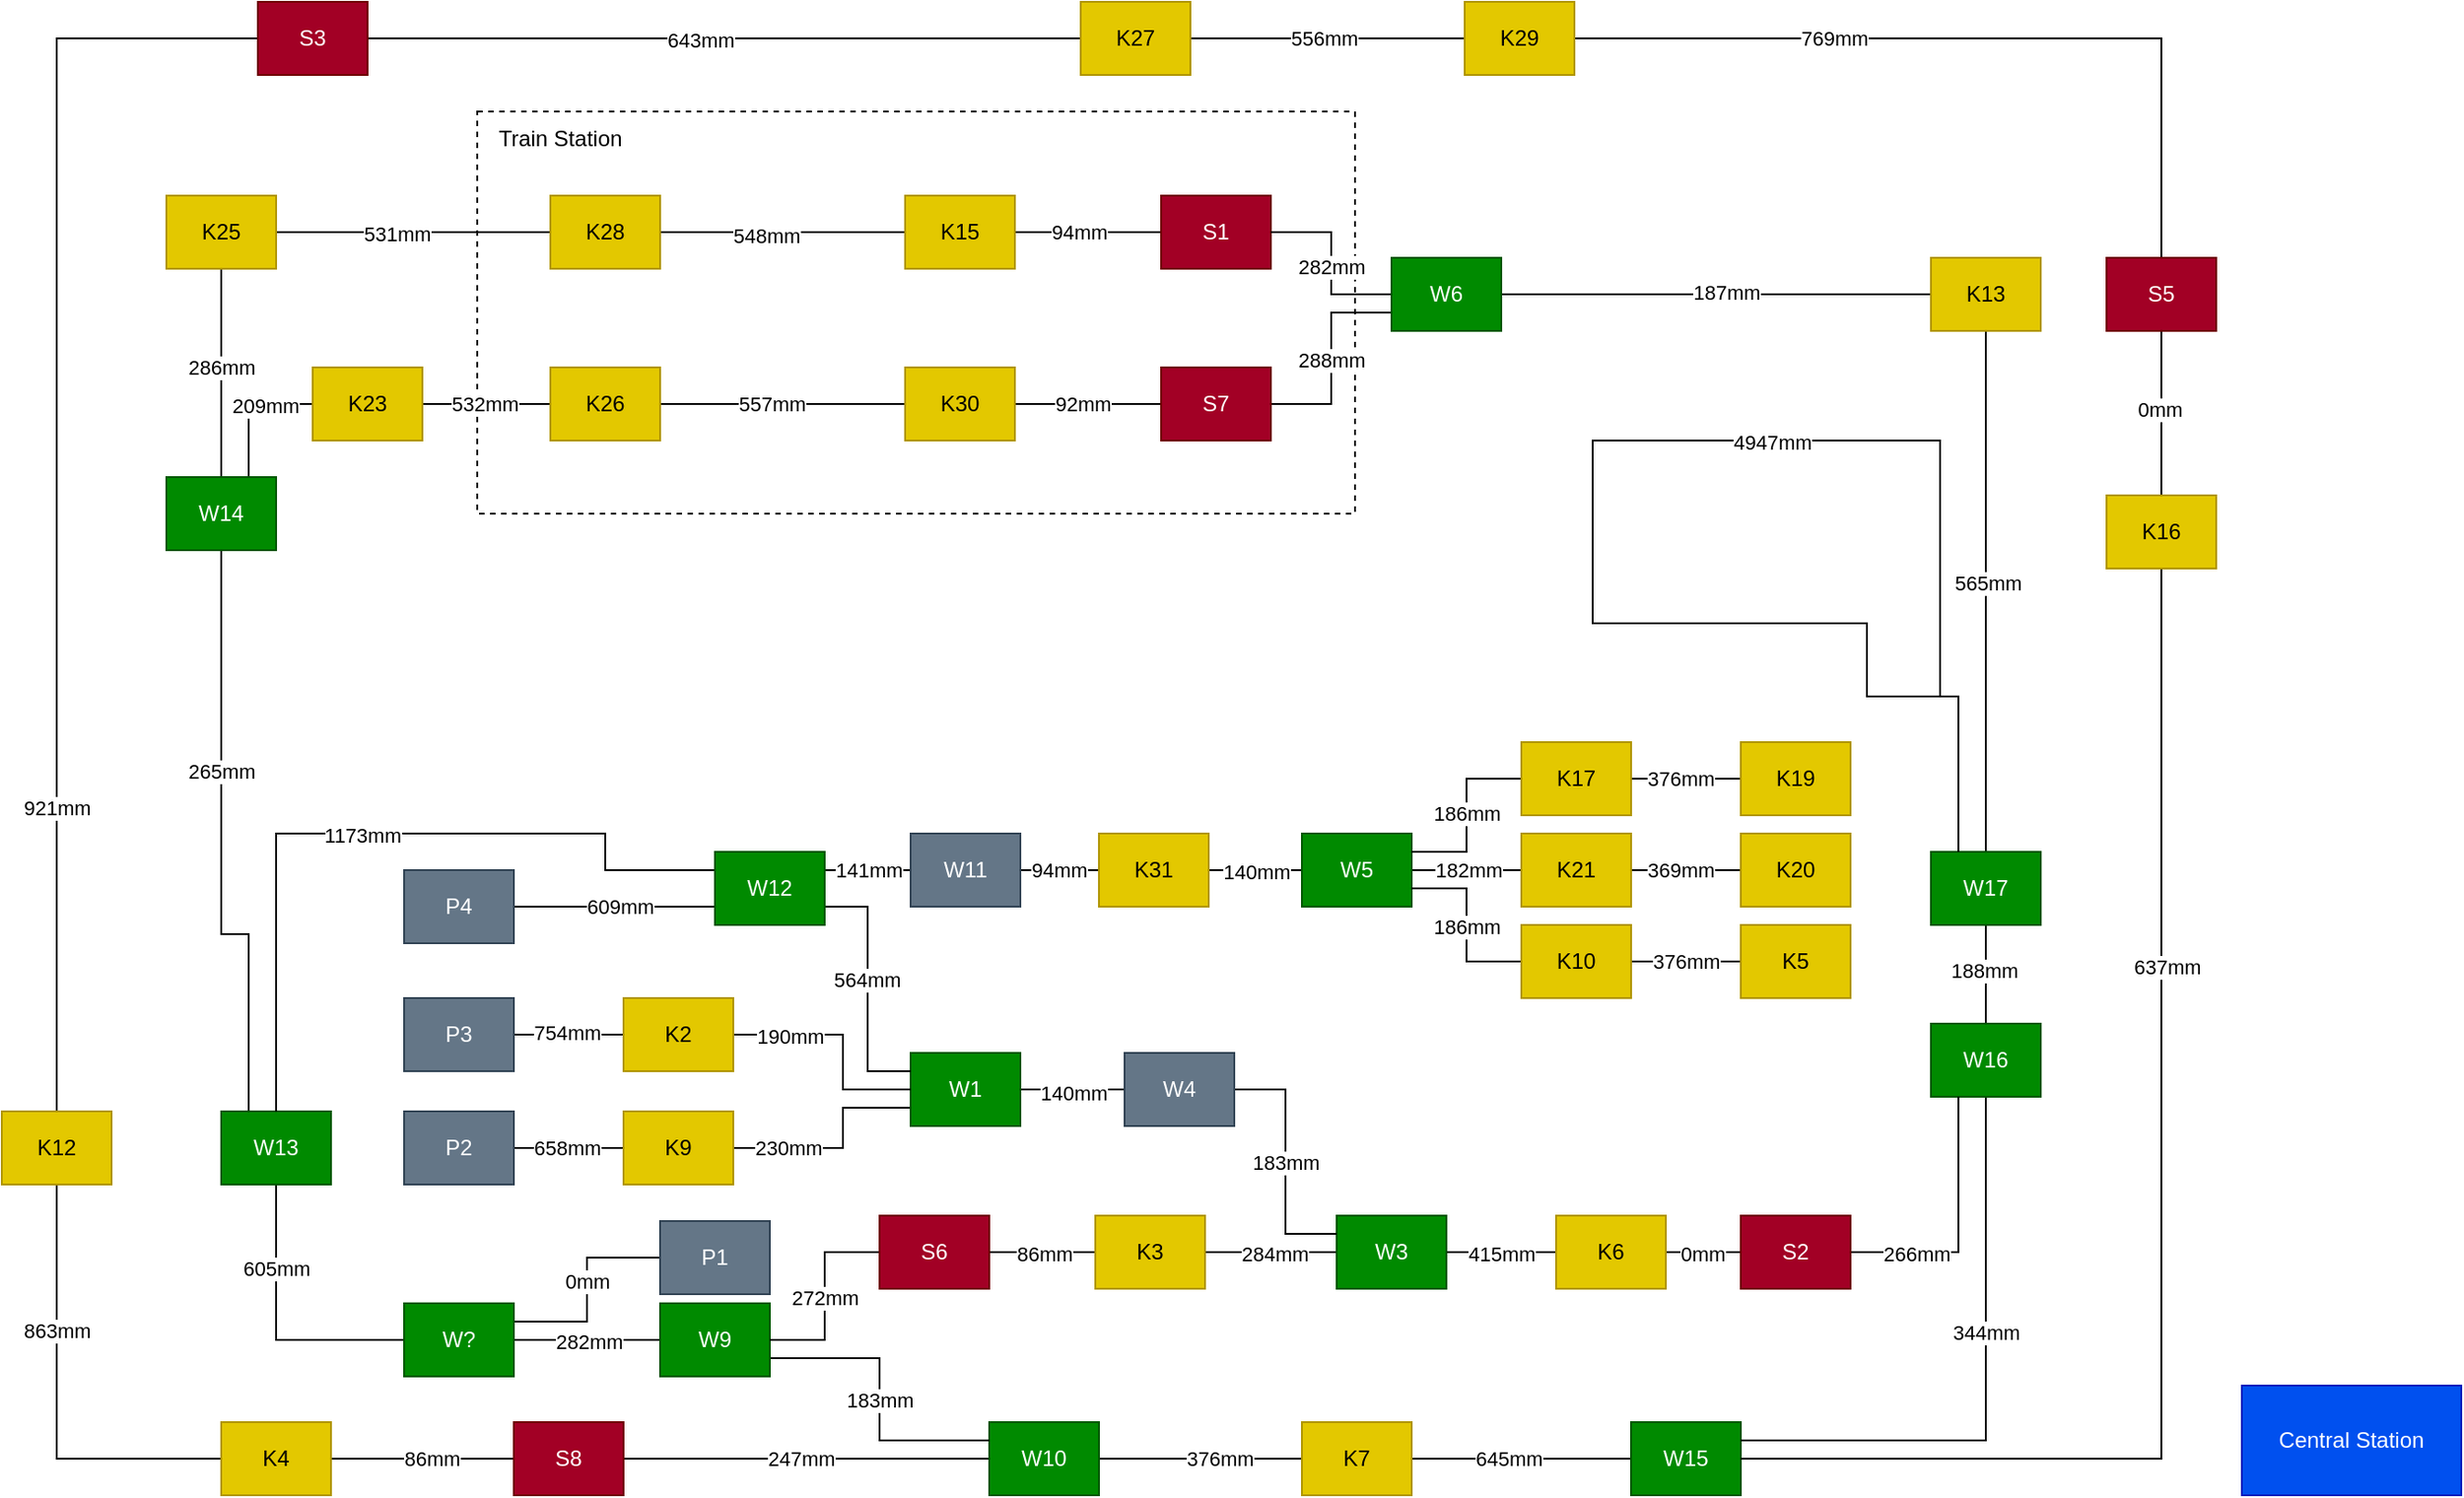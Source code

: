 <mxfile version="26.1.1">
  <diagram name="Seite-1" id="4dcg0vHGuqqYUlQTSMQ8">
    <mxGraphModel dx="1506" dy="275" grid="1" gridSize="10" guides="1" tooltips="1" connect="1" arrows="1" fold="1" page="1" pageScale="1" pageWidth="827" pageHeight="1169" math="0" shadow="0">
      <root>
        <mxCell id="0" />
        <mxCell id="1" parent="0" />
        <mxCell id="j3HLhpbiNIqz7EdV_f9R-1" value="" style="rounded=0;whiteSpace=wrap;html=1;fillColor=none;dashed=1;" parent="1" vertex="1">
          <mxGeometry x="120" y="160" width="480" height="220" as="geometry" />
        </mxCell>
        <mxCell id="j3HLhpbiNIqz7EdV_f9R-2" value="Train Station" style="text;html=1;align=center;verticalAlign=middle;resizable=0;points=[];autosize=1;strokeColor=none;fillColor=none;" parent="1" vertex="1">
          <mxGeometry x="120" y="160" width="90" height="30" as="geometry" />
        </mxCell>
        <mxCell id="j3HLhpbiNIqz7EdV_f9R-5" value="Central Station" style="rounded=0;whiteSpace=wrap;html=1;fillColor=#0050ef;fontColor=#ffffff;strokeColor=#001DBC;" parent="1" vertex="1">
          <mxGeometry x="1085" y="857" width="120" height="60" as="geometry" />
        </mxCell>
        <mxCell id="j3HLhpbiNIqz7EdV_f9R-8" value="" style="edgeStyle=orthogonalEdgeStyle;rounded=0;orthogonalLoop=1;jettySize=auto;html=1;endArrow=none;startFill=0;" parent="1" source="j3HLhpbiNIqz7EdV_f9R-6" target="j3HLhpbiNIqz7EdV_f9R-7" edge="1">
          <mxGeometry relative="1" as="geometry" />
        </mxCell>
        <mxCell id="j3HLhpbiNIqz7EdV_f9R-9" value="645mm" style="edgeLabel;html=1;align=center;verticalAlign=middle;resizable=0;points=[];" parent="j3HLhpbiNIqz7EdV_f9R-8" vertex="1" connectable="0">
          <mxGeometry x="0.115" y="-2" relative="1" as="geometry">
            <mxPoint y="2" as="offset" />
          </mxGeometry>
        </mxCell>
        <mxCell id="j3HLhpbiNIqz7EdV_f9R-6" value="W15" style="rounded=0;whiteSpace=wrap;html=1;fillColor=#008a00;fontColor=#ffffff;strokeColor=#005700;" parent="1" vertex="1">
          <mxGeometry x="751" y="877" width="60" height="40" as="geometry" />
        </mxCell>
        <mxCell id="j3HLhpbiNIqz7EdV_f9R-11" value="" style="edgeStyle=orthogonalEdgeStyle;rounded=0;orthogonalLoop=1;jettySize=auto;html=1;endArrow=none;startFill=0;" parent="1" source="j3HLhpbiNIqz7EdV_f9R-7" target="j3HLhpbiNIqz7EdV_f9R-10" edge="1">
          <mxGeometry relative="1" as="geometry" />
        </mxCell>
        <mxCell id="j3HLhpbiNIqz7EdV_f9R-12" value="376mm" style="edgeLabel;html=1;align=center;verticalAlign=middle;resizable=0;points=[];" parent="j3HLhpbiNIqz7EdV_f9R-11" vertex="1" connectable="0">
          <mxGeometry x="-0.18" relative="1" as="geometry">
            <mxPoint as="offset" />
          </mxGeometry>
        </mxCell>
        <mxCell id="j3HLhpbiNIqz7EdV_f9R-7" value="K7" style="rounded=0;whiteSpace=wrap;html=1;fillColor=#e3c800;fontColor=#000000;strokeColor=#B09500;" parent="1" vertex="1">
          <mxGeometry x="571" y="877" width="60" height="40" as="geometry" />
        </mxCell>
        <mxCell id="j3HLhpbiNIqz7EdV_f9R-17" value="" style="edgeStyle=orthogonalEdgeStyle;rounded=0;orthogonalLoop=1;jettySize=auto;html=1;endArrow=none;startFill=0;" parent="1" source="j3HLhpbiNIqz7EdV_f9R-10" target="j3HLhpbiNIqz7EdV_f9R-16" edge="1">
          <mxGeometry relative="1" as="geometry" />
        </mxCell>
        <mxCell id="j3HLhpbiNIqz7EdV_f9R-20" value="247mm" style="edgeLabel;html=1;align=center;verticalAlign=middle;resizable=0;points=[];" parent="j3HLhpbiNIqz7EdV_f9R-17" vertex="1" connectable="0">
          <mxGeometry x="0.033" relative="1" as="geometry">
            <mxPoint as="offset" />
          </mxGeometry>
        </mxCell>
        <mxCell id="j3HLhpbiNIqz7EdV_f9R-10" value="W10" style="rounded=0;whiteSpace=wrap;html=1;fillColor=#008a00;fontColor=#ffffff;strokeColor=#005700;" parent="1" vertex="1">
          <mxGeometry x="400" y="877" width="60" height="40" as="geometry" />
        </mxCell>
        <mxCell id="j3HLhpbiNIqz7EdV_f9R-23" value="" style="edgeStyle=orthogonalEdgeStyle;rounded=0;orthogonalLoop=1;jettySize=auto;html=1;endArrow=none;startFill=0;" parent="1" source="j3HLhpbiNIqz7EdV_f9R-16" target="j3HLhpbiNIqz7EdV_f9R-22" edge="1">
          <mxGeometry relative="1" as="geometry" />
        </mxCell>
        <mxCell id="j3HLhpbiNIqz7EdV_f9R-24" value="86mm" style="edgeLabel;html=1;align=center;verticalAlign=middle;resizable=0;points=[];" parent="j3HLhpbiNIqz7EdV_f9R-23" vertex="1" connectable="0">
          <mxGeometry x="-0.088" relative="1" as="geometry">
            <mxPoint as="offset" />
          </mxGeometry>
        </mxCell>
        <mxCell id="j3HLhpbiNIqz7EdV_f9R-16" value="S8" style="rounded=0;whiteSpace=wrap;html=1;fillColor=#a20025;fontColor=#ffffff;strokeColor=#6F0000;" parent="1" vertex="1">
          <mxGeometry x="140" y="877" width="60" height="40" as="geometry" />
        </mxCell>
        <mxCell id="j3HLhpbiNIqz7EdV_f9R-19" style="edgeStyle=orthogonalEdgeStyle;rounded=0;orthogonalLoop=1;jettySize=auto;html=1;endArrow=none;startFill=0;entryX=0;entryY=0.25;entryDx=0;entryDy=0;exitX=1;exitY=0.75;exitDx=0;exitDy=0;" parent="1" source="j3HLhpbiNIqz7EdV_f9R-18" target="j3HLhpbiNIqz7EdV_f9R-10" edge="1">
          <mxGeometry relative="1" as="geometry">
            <mxPoint x="340" y="887" as="targetPoint" />
            <Array as="points">
              <mxPoint x="340" y="842" />
              <mxPoint x="340" y="887" />
            </Array>
          </mxGeometry>
        </mxCell>
        <mxCell id="j3HLhpbiNIqz7EdV_f9R-21" value="183mm" style="edgeLabel;html=1;align=center;verticalAlign=middle;resizable=0;points=[];" parent="j3HLhpbiNIqz7EdV_f9R-19" vertex="1" connectable="0">
          <mxGeometry x="0.002" relative="1" as="geometry">
            <mxPoint as="offset" />
          </mxGeometry>
        </mxCell>
        <mxCell id="j3HLhpbiNIqz7EdV_f9R-43" value="" style="edgeStyle=orthogonalEdgeStyle;rounded=0;orthogonalLoop=1;jettySize=auto;html=1;endArrow=none;startFill=0;entryX=1;entryY=0.5;entryDx=0;entryDy=0;" parent="1" source="j3HLhpbiNIqz7EdV_f9R-18" target="j3HLhpbiNIqz7EdV_f9R-42" edge="1">
          <mxGeometry relative="1" as="geometry">
            <Array as="points">
              <mxPoint x="170" y="832" />
              <mxPoint x="170" y="832" />
            </Array>
          </mxGeometry>
        </mxCell>
        <mxCell id="I5uV3tTVBNDLf7I_nqJX-10" value="282mm" style="edgeLabel;html=1;align=center;verticalAlign=middle;resizable=0;points=[];" parent="j3HLhpbiNIqz7EdV_f9R-43" vertex="1" connectable="0">
          <mxGeometry x="-0.02" y="1" relative="1" as="geometry">
            <mxPoint as="offset" />
          </mxGeometry>
        </mxCell>
        <mxCell id="j3HLhpbiNIqz7EdV_f9R-18" value="W9" style="rounded=0;whiteSpace=wrap;html=1;fillColor=#008a00;fontColor=#ffffff;strokeColor=#005700;" parent="1" vertex="1">
          <mxGeometry x="220" y="812" width="60" height="40" as="geometry" />
        </mxCell>
        <mxCell id="j3HLhpbiNIqz7EdV_f9R-26" value="" style="edgeStyle=orthogonalEdgeStyle;rounded=0;orthogonalLoop=1;jettySize=auto;html=1;endArrow=none;startFill=0;" parent="1" source="j3HLhpbiNIqz7EdV_f9R-22" target="j3HLhpbiNIqz7EdV_f9R-25" edge="1">
          <mxGeometry relative="1" as="geometry" />
        </mxCell>
        <mxCell id="I5uV3tTVBNDLf7I_nqJX-56" value="863mm" style="edgeLabel;html=1;align=center;verticalAlign=middle;resizable=0;points=[];" parent="j3HLhpbiNIqz7EdV_f9R-26" vertex="1" connectable="0">
          <mxGeometry x="0.334" relative="1" as="geometry">
            <mxPoint as="offset" />
          </mxGeometry>
        </mxCell>
        <mxCell id="j3HLhpbiNIqz7EdV_f9R-22" value="K4" style="rounded=0;whiteSpace=wrap;html=1;fillColor=#e3c800;fontColor=#000000;strokeColor=#B09500;" parent="1" vertex="1">
          <mxGeometry x="-20" y="877" width="60" height="40" as="geometry" />
        </mxCell>
        <mxCell id="j3HLhpbiNIqz7EdV_f9R-28" value="" style="edgeStyle=orthogonalEdgeStyle;rounded=0;orthogonalLoop=1;jettySize=auto;html=1;endArrow=none;startFill=0;" parent="1" source="j3HLhpbiNIqz7EdV_f9R-25" target="j3HLhpbiNIqz7EdV_f9R-27" edge="1">
          <mxGeometry relative="1" as="geometry">
            <Array as="points">
              <mxPoint x="-110" y="120" />
            </Array>
          </mxGeometry>
        </mxCell>
        <mxCell id="I5uV3tTVBNDLf7I_nqJX-57" value="921mm" style="edgeLabel;html=1;align=center;verticalAlign=middle;resizable=0;points=[];" parent="j3HLhpbiNIqz7EdV_f9R-28" vertex="1" connectable="0">
          <mxGeometry x="-0.523" relative="1" as="geometry">
            <mxPoint as="offset" />
          </mxGeometry>
        </mxCell>
        <mxCell id="j3HLhpbiNIqz7EdV_f9R-25" value="K12" style="rounded=0;whiteSpace=wrap;html=1;fillColor=#e3c800;fontColor=#000000;strokeColor=#B09500;" parent="1" vertex="1">
          <mxGeometry x="-140" y="707" width="60" height="40" as="geometry" />
        </mxCell>
        <mxCell id="j3HLhpbiNIqz7EdV_f9R-30" value="" style="edgeStyle=orthogonalEdgeStyle;rounded=0;orthogonalLoop=1;jettySize=auto;html=1;endArrow=none;startFill=0;" parent="1" source="j3HLhpbiNIqz7EdV_f9R-27" target="j3HLhpbiNIqz7EdV_f9R-29" edge="1">
          <mxGeometry relative="1" as="geometry" />
        </mxCell>
        <mxCell id="I5uV3tTVBNDLf7I_nqJX-58" value="643mm" style="edgeLabel;html=1;align=center;verticalAlign=middle;resizable=0;points=[];" parent="j3HLhpbiNIqz7EdV_f9R-30" vertex="1" connectable="0">
          <mxGeometry x="-0.066" y="-2" relative="1" as="geometry">
            <mxPoint y="-1" as="offset" />
          </mxGeometry>
        </mxCell>
        <mxCell id="j3HLhpbiNIqz7EdV_f9R-27" value="S3" style="rounded=0;whiteSpace=wrap;html=1;fillColor=#a20025;fontColor=#ffffff;strokeColor=#6F0000;" parent="1" vertex="1">
          <mxGeometry y="100" width="60" height="40" as="geometry" />
        </mxCell>
        <mxCell id="j3HLhpbiNIqz7EdV_f9R-32" value="" style="edgeStyle=orthogonalEdgeStyle;rounded=0;orthogonalLoop=1;jettySize=auto;html=1;endArrow=none;startFill=0;" parent="1" source="j3HLhpbiNIqz7EdV_f9R-29" target="j3HLhpbiNIqz7EdV_f9R-31" edge="1">
          <mxGeometry relative="1" as="geometry" />
        </mxCell>
        <mxCell id="I5uV3tTVBNDLf7I_nqJX-2" value="556mm" style="edgeLabel;html=1;align=center;verticalAlign=middle;resizable=0;points=[];" parent="j3HLhpbiNIqz7EdV_f9R-32" vertex="1" connectable="0">
          <mxGeometry x="-0.034" y="-1" relative="1" as="geometry">
            <mxPoint y="-1" as="offset" />
          </mxGeometry>
        </mxCell>
        <mxCell id="j3HLhpbiNIqz7EdV_f9R-29" value="K27" style="rounded=0;whiteSpace=wrap;html=1;fillColor=#e3c800;fontColor=#000000;strokeColor=#B09500;" parent="1" vertex="1">
          <mxGeometry x="450" y="100" width="60" height="40" as="geometry" />
        </mxCell>
        <mxCell id="j3HLhpbiNIqz7EdV_f9R-37" value="" style="edgeStyle=orthogonalEdgeStyle;rounded=0;orthogonalLoop=1;jettySize=auto;html=1;endArrow=none;startFill=0;" parent="1" source="j3HLhpbiNIqz7EdV_f9R-31" target="j3HLhpbiNIqz7EdV_f9R-36" edge="1">
          <mxGeometry relative="1" as="geometry" />
        </mxCell>
        <mxCell id="I5uV3tTVBNDLf7I_nqJX-3" value="769mm" style="edgeLabel;html=1;align=center;verticalAlign=middle;resizable=0;points=[];" parent="j3HLhpbiNIqz7EdV_f9R-37" vertex="1" connectable="0">
          <mxGeometry x="-0.359" y="-1" relative="1" as="geometry">
            <mxPoint y="-1" as="offset" />
          </mxGeometry>
        </mxCell>
        <mxCell id="j3HLhpbiNIqz7EdV_f9R-31" value="K29" style="rounded=0;whiteSpace=wrap;html=1;fillColor=#e3c800;fontColor=#000000;strokeColor=#B09500;" parent="1" vertex="1">
          <mxGeometry x="660" y="100" width="60" height="40" as="geometry" />
        </mxCell>
        <mxCell id="j3HLhpbiNIqz7EdV_f9R-39" value="" style="edgeStyle=orthogonalEdgeStyle;rounded=0;orthogonalLoop=1;jettySize=auto;html=1;endArrow=none;startFill=0;" parent="1" source="j3HLhpbiNIqz7EdV_f9R-36" target="j3HLhpbiNIqz7EdV_f9R-38" edge="1">
          <mxGeometry relative="1" as="geometry" />
        </mxCell>
        <mxCell id="j3HLhpbiNIqz7EdV_f9R-40" value="0mm" style="edgeLabel;html=1;align=center;verticalAlign=middle;resizable=0;points=[];" parent="j3HLhpbiNIqz7EdV_f9R-39" vertex="1" connectable="0">
          <mxGeometry x="-0.039" y="-1" relative="1" as="geometry">
            <mxPoint as="offset" />
          </mxGeometry>
        </mxCell>
        <mxCell id="j3HLhpbiNIqz7EdV_f9R-36" value="S5" style="rounded=0;whiteSpace=wrap;html=1;fillColor=#a20025;fontColor=#ffffff;strokeColor=#6F0000;" parent="1" vertex="1">
          <mxGeometry x="1011" y="240" width="60" height="40" as="geometry" />
        </mxCell>
        <mxCell id="j3HLhpbiNIqz7EdV_f9R-85" style="edgeStyle=orthogonalEdgeStyle;rounded=0;orthogonalLoop=1;jettySize=auto;html=1;entryX=1;entryY=0.5;entryDx=0;entryDy=0;endArrow=none;startFill=0;" parent="1" source="j3HLhpbiNIqz7EdV_f9R-38" target="j3HLhpbiNIqz7EdV_f9R-6" edge="1">
          <mxGeometry relative="1" as="geometry">
            <mxPoint x="875" y="802" as="targetPoint" />
            <Array as="points">
              <mxPoint x="1041" y="897" />
            </Array>
          </mxGeometry>
        </mxCell>
        <mxCell id="I5uV3tTVBNDLf7I_nqJX-4" value="637mm" style="edgeLabel;html=1;align=center;verticalAlign=middle;resizable=0;points=[];" parent="j3HLhpbiNIqz7EdV_f9R-85" vertex="1" connectable="0">
          <mxGeometry x="-0.393" relative="1" as="geometry">
            <mxPoint x="3" as="offset" />
          </mxGeometry>
        </mxCell>
        <mxCell id="j3HLhpbiNIqz7EdV_f9R-38" value="K16" style="rounded=0;whiteSpace=wrap;html=1;fillColor=#e3c800;fontColor=#000000;strokeColor=#B09500;" parent="1" vertex="1">
          <mxGeometry x="1011" y="370" width="60" height="40" as="geometry" />
        </mxCell>
        <mxCell id="j3HLhpbiNIqz7EdV_f9R-48" style="edgeStyle=orthogonalEdgeStyle;rounded=0;orthogonalLoop=1;jettySize=auto;html=1;entryX=0;entryY=0.5;entryDx=0;entryDy=0;endArrow=none;startFill=0;exitX=1;exitY=0.25;exitDx=0;exitDy=0;" parent="1" source="j3HLhpbiNIqz7EdV_f9R-42" target="j3HLhpbiNIqz7EdV_f9R-47" edge="1">
          <mxGeometry relative="1" as="geometry">
            <Array as="points">
              <mxPoint x="180" y="822" />
              <mxPoint x="180" y="787" />
            </Array>
          </mxGeometry>
        </mxCell>
        <mxCell id="N_5T8xurVbvDqW62l02_-1" value="0mm" style="edgeLabel;html=1;align=center;verticalAlign=middle;resizable=0;points=[];" parent="j3HLhpbiNIqz7EdV_f9R-48" vertex="1" connectable="0">
          <mxGeometry x="0.081" relative="1" as="geometry">
            <mxPoint as="offset" />
          </mxGeometry>
        </mxCell>
        <mxCell id="j3HLhpbiNIqz7EdV_f9R-50" value="" style="edgeStyle=orthogonalEdgeStyle;rounded=0;orthogonalLoop=1;jettySize=auto;html=1;endArrow=none;startFill=0;" parent="1" source="j3HLhpbiNIqz7EdV_f9R-42" target="j3HLhpbiNIqz7EdV_f9R-49" edge="1">
          <mxGeometry relative="1" as="geometry" />
        </mxCell>
        <mxCell id="I5uV3tTVBNDLf7I_nqJX-11" value="605mm" style="edgeLabel;html=1;align=center;verticalAlign=middle;resizable=0;points=[];" parent="j3HLhpbiNIqz7EdV_f9R-50" vertex="1" connectable="0">
          <mxGeometry x="0.412" relative="1" as="geometry">
            <mxPoint as="offset" />
          </mxGeometry>
        </mxCell>
        <mxCell id="j3HLhpbiNIqz7EdV_f9R-42" value="W?" style="rounded=0;whiteSpace=wrap;html=1;fillColor=#008a00;fontColor=#ffffff;strokeColor=#005700;" parent="1" vertex="1">
          <mxGeometry x="80" y="812" width="60" height="40" as="geometry" />
        </mxCell>
        <mxCell id="j3HLhpbiNIqz7EdV_f9R-47" value="P1" style="rounded=0;whiteSpace=wrap;html=1;fillColor=#647687;strokeColor=#314354;fontColor=#ffffff;" parent="1" vertex="1">
          <mxGeometry x="220" y="767" width="60" height="40" as="geometry" />
        </mxCell>
        <mxCell id="j3HLhpbiNIqz7EdV_f9R-52" value="" style="edgeStyle=orthogonalEdgeStyle;rounded=0;orthogonalLoop=1;jettySize=auto;html=1;exitX=0.25;exitY=0;exitDx=0;exitDy=0;endArrow=none;startFill=0;entryX=0.5;entryY=1;entryDx=0;entryDy=0;" parent="1" source="j3HLhpbiNIqz7EdV_f9R-49" target="j3HLhpbiNIqz7EdV_f9R-51" edge="1">
          <mxGeometry relative="1" as="geometry">
            <mxPoint x="-20" y="495" as="targetPoint" />
            <Array as="points">
              <mxPoint x="-5" y="610" />
              <mxPoint x="-20" y="610" />
            </Array>
          </mxGeometry>
        </mxCell>
        <mxCell id="I5uV3tTVBNDLf7I_nqJX-12" value="265mm" style="edgeLabel;html=1;align=center;verticalAlign=middle;resizable=0;points=[];" parent="j3HLhpbiNIqz7EdV_f9R-52" vertex="1" connectable="0">
          <mxGeometry x="0.247" relative="1" as="geometry">
            <mxPoint as="offset" />
          </mxGeometry>
        </mxCell>
        <mxCell id="j3HLhpbiNIqz7EdV_f9R-49" value="W13" style="rounded=0;whiteSpace=wrap;html=1;fillColor=#008a00;fontColor=#ffffff;strokeColor=#005700;" parent="1" vertex="1">
          <mxGeometry x="-20" y="707" width="60" height="40" as="geometry" />
        </mxCell>
        <mxCell id="j3HLhpbiNIqz7EdV_f9R-54" value="" style="edgeStyle=orthogonalEdgeStyle;rounded=0;orthogonalLoop=1;jettySize=auto;html=1;endArrow=none;startFill=0;" parent="1" source="j3HLhpbiNIqz7EdV_f9R-51" target="j3HLhpbiNIqz7EdV_f9R-53" edge="1">
          <mxGeometry relative="1" as="geometry" />
        </mxCell>
        <mxCell id="I5uV3tTVBNDLf7I_nqJX-13" value="286mm" style="edgeLabel;html=1;align=center;verticalAlign=middle;resizable=0;points=[];" parent="j3HLhpbiNIqz7EdV_f9R-54" vertex="1" connectable="0">
          <mxGeometry x="0.055" relative="1" as="geometry">
            <mxPoint as="offset" />
          </mxGeometry>
        </mxCell>
        <mxCell id="j3HLhpbiNIqz7EdV_f9R-66" style="edgeStyle=orthogonalEdgeStyle;rounded=0;orthogonalLoop=1;jettySize=auto;html=1;exitX=0.75;exitY=0;exitDx=0;exitDy=0;entryX=0;entryY=0.5;entryDx=0;entryDy=0;endArrow=none;startFill=0;" parent="1" source="j3HLhpbiNIqz7EdV_f9R-51" target="j3HLhpbiNIqz7EdV_f9R-65" edge="1">
          <mxGeometry relative="1" as="geometry" />
        </mxCell>
        <mxCell id="I5uV3tTVBNDLf7I_nqJX-28" value="209mm" style="edgeLabel;html=1;align=center;verticalAlign=middle;resizable=0;points=[];" parent="j3HLhpbiNIqz7EdV_f9R-66" vertex="1" connectable="0">
          <mxGeometry x="0.206" y="-1" relative="1" as="geometry">
            <mxPoint x="4" as="offset" />
          </mxGeometry>
        </mxCell>
        <mxCell id="j3HLhpbiNIqz7EdV_f9R-51" value="W14" style="rounded=0;whiteSpace=wrap;html=1;fillColor=#008a00;fontColor=#ffffff;strokeColor=#005700;" parent="1" vertex="1">
          <mxGeometry x="-50" y="360" width="60" height="40" as="geometry" />
        </mxCell>
        <mxCell id="j3HLhpbiNIqz7EdV_f9R-56" value="" style="edgeStyle=orthogonalEdgeStyle;rounded=0;orthogonalLoop=1;jettySize=auto;html=1;endArrow=none;startFill=0;" parent="1" source="j3HLhpbiNIqz7EdV_f9R-53" target="j3HLhpbiNIqz7EdV_f9R-55" edge="1">
          <mxGeometry relative="1" as="geometry" />
        </mxCell>
        <mxCell id="I5uV3tTVBNDLf7I_nqJX-14" value="531mm" style="edgeLabel;html=1;align=center;verticalAlign=middle;resizable=0;points=[];" parent="j3HLhpbiNIqz7EdV_f9R-56" vertex="1" connectable="0">
          <mxGeometry x="-0.119" y="-1" relative="1" as="geometry">
            <mxPoint as="offset" />
          </mxGeometry>
        </mxCell>
        <mxCell id="j3HLhpbiNIqz7EdV_f9R-53" value="K25" style="rounded=0;whiteSpace=wrap;html=1;fillColor=#e3c800;fontColor=#000000;strokeColor=#B09500;" parent="1" vertex="1">
          <mxGeometry x="-50" y="206" width="60" height="40" as="geometry" />
        </mxCell>
        <mxCell id="j3HLhpbiNIqz7EdV_f9R-61" value="" style="edgeStyle=orthogonalEdgeStyle;rounded=0;orthogonalLoop=1;jettySize=auto;html=1;endArrow=none;startFill=0;" parent="1" source="j3HLhpbiNIqz7EdV_f9R-55" target="j3HLhpbiNIqz7EdV_f9R-60" edge="1">
          <mxGeometry relative="1" as="geometry" />
        </mxCell>
        <mxCell id="I5uV3tTVBNDLf7I_nqJX-15" value="548mm" style="edgeLabel;html=1;align=center;verticalAlign=middle;resizable=0;points=[];" parent="j3HLhpbiNIqz7EdV_f9R-61" vertex="1" connectable="0">
          <mxGeometry x="-0.142" y="-2" relative="1" as="geometry">
            <mxPoint as="offset" />
          </mxGeometry>
        </mxCell>
        <mxCell id="j3HLhpbiNIqz7EdV_f9R-55" value="K28" style="rounded=0;whiteSpace=wrap;html=1;fillColor=#e3c800;fontColor=#000000;strokeColor=#B09500;" parent="1" vertex="1">
          <mxGeometry x="160" y="206" width="60" height="40" as="geometry" />
        </mxCell>
        <mxCell id="j3HLhpbiNIqz7EdV_f9R-63" value="" style="edgeStyle=orthogonalEdgeStyle;rounded=0;orthogonalLoop=1;jettySize=auto;html=1;endArrow=none;startFill=0;" parent="1" source="j3HLhpbiNIqz7EdV_f9R-60" target="j3HLhpbiNIqz7EdV_f9R-62" edge="1">
          <mxGeometry relative="1" as="geometry" />
        </mxCell>
        <mxCell id="I5uV3tTVBNDLf7I_nqJX-16" value="94mm" style="edgeLabel;html=1;align=center;verticalAlign=middle;resizable=0;points=[];" parent="j3HLhpbiNIqz7EdV_f9R-63" vertex="1" connectable="0">
          <mxGeometry x="-0.123" relative="1" as="geometry">
            <mxPoint as="offset" />
          </mxGeometry>
        </mxCell>
        <mxCell id="j3HLhpbiNIqz7EdV_f9R-60" value="K15" style="rounded=0;whiteSpace=wrap;html=1;fillColor=#e3c800;fontColor=#000000;strokeColor=#B09500;" parent="1" vertex="1">
          <mxGeometry x="354" y="206" width="60" height="40" as="geometry" />
        </mxCell>
        <mxCell id="j3HLhpbiNIqz7EdV_f9R-62" value="S1" style="rounded=0;whiteSpace=wrap;html=1;fillColor=#a20025;fontColor=#ffffff;strokeColor=#6F0000;" parent="1" vertex="1">
          <mxGeometry x="494" y="206" width="60" height="40" as="geometry" />
        </mxCell>
        <mxCell id="j3HLhpbiNIqz7EdV_f9R-69" style="edgeStyle=orthogonalEdgeStyle;rounded=0;orthogonalLoop=1;jettySize=auto;html=1;endArrow=none;startFill=0;" parent="1" source="j3HLhpbiNIqz7EdV_f9R-65" target="j3HLhpbiNIqz7EdV_f9R-68" edge="1">
          <mxGeometry relative="1" as="geometry" />
        </mxCell>
        <mxCell id="I5uV3tTVBNDLf7I_nqJX-29" value="532mm" style="edgeLabel;html=1;align=center;verticalAlign=middle;resizable=0;points=[];" parent="j3HLhpbiNIqz7EdV_f9R-69" vertex="1" connectable="0">
          <mxGeometry x="-0.049" relative="1" as="geometry">
            <mxPoint as="offset" />
          </mxGeometry>
        </mxCell>
        <mxCell id="j3HLhpbiNIqz7EdV_f9R-65" value="K23" style="rounded=0;whiteSpace=wrap;html=1;fillColor=#e3c800;fontColor=#000000;strokeColor=#B09500;" parent="1" vertex="1">
          <mxGeometry x="30" y="300" width="60" height="40" as="geometry" />
        </mxCell>
        <mxCell id="j3HLhpbiNIqz7EdV_f9R-71" value="" style="edgeStyle=orthogonalEdgeStyle;rounded=0;orthogonalLoop=1;jettySize=auto;html=1;endArrow=none;startFill=0;" parent="1" source="j3HLhpbiNIqz7EdV_f9R-68" target="j3HLhpbiNIqz7EdV_f9R-70" edge="1">
          <mxGeometry relative="1" as="geometry" />
        </mxCell>
        <mxCell id="I5uV3tTVBNDLf7I_nqJX-30" value="557mm" style="edgeLabel;html=1;align=center;verticalAlign=middle;resizable=0;points=[];" parent="j3HLhpbiNIqz7EdV_f9R-71" vertex="1" connectable="0">
          <mxGeometry x="-0.086" relative="1" as="geometry">
            <mxPoint as="offset" />
          </mxGeometry>
        </mxCell>
        <mxCell id="j3HLhpbiNIqz7EdV_f9R-68" value="K26" style="rounded=0;whiteSpace=wrap;html=1;fillColor=#e3c800;fontColor=#000000;strokeColor=#B09500;" parent="1" vertex="1">
          <mxGeometry x="160" y="300" width="60" height="40" as="geometry" />
        </mxCell>
        <mxCell id="j3HLhpbiNIqz7EdV_f9R-73" value="" style="edgeStyle=orthogonalEdgeStyle;rounded=0;orthogonalLoop=1;jettySize=auto;html=1;endArrow=none;startFill=0;" parent="1" source="j3HLhpbiNIqz7EdV_f9R-70" target="j3HLhpbiNIqz7EdV_f9R-72" edge="1">
          <mxGeometry relative="1" as="geometry" />
        </mxCell>
        <mxCell id="I5uV3tTVBNDLf7I_nqJX-31" value="92mm" style="edgeLabel;html=1;align=center;verticalAlign=middle;resizable=0;points=[];" parent="j3HLhpbiNIqz7EdV_f9R-73" vertex="1" connectable="0">
          <mxGeometry x="-0.078" relative="1" as="geometry">
            <mxPoint as="offset" />
          </mxGeometry>
        </mxCell>
        <mxCell id="j3HLhpbiNIqz7EdV_f9R-70" value="K30" style="rounded=0;whiteSpace=wrap;html=1;fillColor=#e3c800;fontColor=#000000;strokeColor=#B09500;" parent="1" vertex="1">
          <mxGeometry x="354" y="300" width="60" height="40" as="geometry" />
        </mxCell>
        <mxCell id="j3HLhpbiNIqz7EdV_f9R-76" style="edgeStyle=orthogonalEdgeStyle;rounded=0;orthogonalLoop=1;jettySize=auto;html=1;entryX=0;entryY=0.75;entryDx=0;entryDy=0;endArrow=none;startFill=0;" parent="1" source="j3HLhpbiNIqz7EdV_f9R-72" target="j3HLhpbiNIqz7EdV_f9R-74" edge="1">
          <mxGeometry relative="1" as="geometry" />
        </mxCell>
        <mxCell id="I5uV3tTVBNDLf7I_nqJX-32" value="288mm" style="edgeLabel;html=1;align=center;verticalAlign=middle;resizable=0;points=[];" parent="j3HLhpbiNIqz7EdV_f9R-76" vertex="1" connectable="0">
          <mxGeometry x="-0.01" relative="1" as="geometry">
            <mxPoint as="offset" />
          </mxGeometry>
        </mxCell>
        <mxCell id="j3HLhpbiNIqz7EdV_f9R-72" value="S7" style="rounded=0;whiteSpace=wrap;html=1;fillColor=#a20025;fontColor=#ffffff;strokeColor=#6F0000;" parent="1" vertex="1">
          <mxGeometry x="494" y="300" width="60" height="40" as="geometry" />
        </mxCell>
        <mxCell id="j3HLhpbiNIqz7EdV_f9R-75" style="edgeStyle=orthogonalEdgeStyle;rounded=0;orthogonalLoop=1;jettySize=auto;html=1;entryX=1;entryY=0.5;entryDx=0;entryDy=0;endArrow=none;startFill=0;" parent="1" source="j3HLhpbiNIqz7EdV_f9R-74" target="j3HLhpbiNIqz7EdV_f9R-62" edge="1">
          <mxGeometry relative="1" as="geometry" />
        </mxCell>
        <mxCell id="I5uV3tTVBNDLf7I_nqJX-17" value="282mm" style="edgeLabel;html=1;align=center;verticalAlign=middle;resizable=0;points=[];" parent="j3HLhpbiNIqz7EdV_f9R-75" vertex="1" connectable="0">
          <mxGeometry x="-0.037" relative="1" as="geometry">
            <mxPoint as="offset" />
          </mxGeometry>
        </mxCell>
        <mxCell id="j3HLhpbiNIqz7EdV_f9R-78" value="" style="edgeStyle=orthogonalEdgeStyle;rounded=0;orthogonalLoop=1;jettySize=auto;html=1;endArrow=none;startFill=0;" parent="1" source="j3HLhpbiNIqz7EdV_f9R-74" target="j3HLhpbiNIqz7EdV_f9R-77" edge="1">
          <mxGeometry relative="1" as="geometry" />
        </mxCell>
        <mxCell id="I5uV3tTVBNDLf7I_nqJX-18" value="187mm" style="edgeLabel;html=1;align=center;verticalAlign=middle;resizable=0;points=[];" parent="j3HLhpbiNIqz7EdV_f9R-78" vertex="1" connectable="0">
          <mxGeometry x="0.044" y="1" relative="1" as="geometry">
            <mxPoint as="offset" />
          </mxGeometry>
        </mxCell>
        <mxCell id="j3HLhpbiNIqz7EdV_f9R-74" value="W6" style="rounded=0;whiteSpace=wrap;html=1;fillColor=#008a00;fontColor=#ffffff;strokeColor=#005700;" parent="1" vertex="1">
          <mxGeometry x="620" y="240" width="60" height="40" as="geometry" />
        </mxCell>
        <mxCell id="j3HLhpbiNIqz7EdV_f9R-81" value="" style="edgeStyle=orthogonalEdgeStyle;rounded=0;orthogonalLoop=1;jettySize=auto;html=1;endArrow=none;startFill=0;" parent="1" source="j3HLhpbiNIqz7EdV_f9R-77" target="j3HLhpbiNIqz7EdV_f9R-80" edge="1">
          <mxGeometry relative="1" as="geometry" />
        </mxCell>
        <mxCell id="I5uV3tTVBNDLf7I_nqJX-19" value="565mm" style="edgeLabel;html=1;align=center;verticalAlign=middle;resizable=0;points=[];" parent="j3HLhpbiNIqz7EdV_f9R-81" vertex="1" connectable="0">
          <mxGeometry x="-0.032" y="1" relative="1" as="geometry">
            <mxPoint as="offset" />
          </mxGeometry>
        </mxCell>
        <mxCell id="j3HLhpbiNIqz7EdV_f9R-77" value="K13" style="rounded=0;whiteSpace=wrap;html=1;fillColor=#e3c800;fontColor=#000000;strokeColor=#B09500;" parent="1" vertex="1">
          <mxGeometry x="915" y="240" width="60" height="40" as="geometry" />
        </mxCell>
        <mxCell id="j3HLhpbiNIqz7EdV_f9R-83" value="" style="edgeStyle=orthogonalEdgeStyle;rounded=0;orthogonalLoop=1;jettySize=auto;html=1;endArrow=none;startFill=0;" parent="1" source="j3HLhpbiNIqz7EdV_f9R-80" target="j3HLhpbiNIqz7EdV_f9R-82" edge="1">
          <mxGeometry relative="1" as="geometry" />
        </mxCell>
        <mxCell id="I5uV3tTVBNDLf7I_nqJX-20" value="188mm" style="edgeLabel;html=1;align=center;verticalAlign=middle;resizable=0;points=[];" parent="j3HLhpbiNIqz7EdV_f9R-83" vertex="1" connectable="0">
          <mxGeometry x="-0.092" y="-1" relative="1" as="geometry">
            <mxPoint as="offset" />
          </mxGeometry>
        </mxCell>
        <mxCell id="j3HLhpbiNIqz7EdV_f9R-80" value="W17" style="rounded=0;whiteSpace=wrap;html=1;fillColor=#008a00;fontColor=#ffffff;strokeColor=#005700;" parent="1" vertex="1">
          <mxGeometry x="915" y="565" width="60" height="40" as="geometry" />
        </mxCell>
        <mxCell id="j3HLhpbiNIqz7EdV_f9R-86" style="edgeStyle=orthogonalEdgeStyle;rounded=0;orthogonalLoop=1;jettySize=auto;html=1;entryX=1;entryY=0.25;entryDx=0;entryDy=0;endArrow=none;startFill=0;" parent="1" source="j3HLhpbiNIqz7EdV_f9R-82" target="j3HLhpbiNIqz7EdV_f9R-6" edge="1">
          <mxGeometry relative="1" as="geometry">
            <mxPoint x="875" y="887" as="targetPoint" />
            <Array as="points">
              <mxPoint x="945" y="887" />
            </Array>
          </mxGeometry>
        </mxCell>
        <mxCell id="I5uV3tTVBNDLf7I_nqJX-21" value="344mm" style="edgeLabel;html=1;align=center;verticalAlign=middle;resizable=0;points=[];" parent="j3HLhpbiNIqz7EdV_f9R-86" vertex="1" connectable="0">
          <mxGeometry x="-0.198" relative="1" as="geometry">
            <mxPoint as="offset" />
          </mxGeometry>
        </mxCell>
        <mxCell id="j3HLhpbiNIqz7EdV_f9R-82" value="W16" style="rounded=0;whiteSpace=wrap;html=1;fillColor=#008a00;fontColor=#ffffff;strokeColor=#005700;" parent="1" vertex="1">
          <mxGeometry x="915" y="659" width="60" height="40" as="geometry" />
        </mxCell>
        <mxCell id="j3HLhpbiNIqz7EdV_f9R-88" style="edgeStyle=orthogonalEdgeStyle;rounded=0;orthogonalLoop=1;jettySize=auto;html=1;entryX=0.25;entryY=1;entryDx=0;entryDy=0;endArrow=none;startFill=0;exitX=1;exitY=0.5;exitDx=0;exitDy=0;" parent="1" source="j3HLhpbiNIqz7EdV_f9R-87" target="j3HLhpbiNIqz7EdV_f9R-82" edge="1">
          <mxGeometry relative="1" as="geometry">
            <mxPoint x="875" y="767" as="sourcePoint" />
          </mxGeometry>
        </mxCell>
        <mxCell id="I5uV3tTVBNDLf7I_nqJX-22" value="266mm" style="edgeLabel;html=1;align=center;verticalAlign=middle;resizable=0;points=[];" parent="j3HLhpbiNIqz7EdV_f9R-88" vertex="1" connectable="0">
          <mxGeometry x="-0.507" y="-1" relative="1" as="geometry">
            <mxPoint as="offset" />
          </mxGeometry>
        </mxCell>
        <mxCell id="j3HLhpbiNIqz7EdV_f9R-90" value="" style="edgeStyle=orthogonalEdgeStyle;rounded=0;orthogonalLoop=1;jettySize=auto;html=1;endArrow=none;startFill=0;" parent="1" source="j3HLhpbiNIqz7EdV_f9R-87" target="j3HLhpbiNIqz7EdV_f9R-89" edge="1">
          <mxGeometry relative="1" as="geometry" />
        </mxCell>
        <mxCell id="j3HLhpbiNIqz7EdV_f9R-91" value="0mm" style="edgeLabel;html=1;align=center;verticalAlign=middle;resizable=0;points=[];" parent="j3HLhpbiNIqz7EdV_f9R-90" vertex="1" connectable="0">
          <mxGeometry x="0.023" relative="1" as="geometry">
            <mxPoint y="1" as="offset" />
          </mxGeometry>
        </mxCell>
        <mxCell id="j3HLhpbiNIqz7EdV_f9R-87" value="S2" style="rounded=0;whiteSpace=wrap;html=1;fillColor=#a20025;fontColor=#ffffff;strokeColor=#6F0000;" parent="1" vertex="1">
          <mxGeometry x="811" y="764" width="60" height="40" as="geometry" />
        </mxCell>
        <mxCell id="j3HLhpbiNIqz7EdV_f9R-93" value="" style="edgeStyle=orthogonalEdgeStyle;rounded=0;orthogonalLoop=1;jettySize=auto;html=1;endArrow=none;startFill=0;exitX=0;exitY=0.5;exitDx=0;exitDy=0;" parent="1" source="j3HLhpbiNIqz7EdV_f9R-89" target="j3HLhpbiNIqz7EdV_f9R-92" edge="1">
          <mxGeometry relative="1" as="geometry">
            <mxPoint x="658" y="784" as="sourcePoint" />
          </mxGeometry>
        </mxCell>
        <mxCell id="I5uV3tTVBNDLf7I_nqJX-23" value="415mm" style="edgeLabel;html=1;align=center;verticalAlign=middle;resizable=0;points=[];" parent="j3HLhpbiNIqz7EdV_f9R-93" vertex="1" connectable="0">
          <mxGeometry x="0.14" y="1" relative="1" as="geometry">
            <mxPoint x="4" as="offset" />
          </mxGeometry>
        </mxCell>
        <mxCell id="j3HLhpbiNIqz7EdV_f9R-89" value="K6" style="rounded=0;whiteSpace=wrap;html=1;fillColor=#e3c800;fontColor=#000000;strokeColor=#B09500;" parent="1" vertex="1">
          <mxGeometry x="710" y="764" width="60" height="40" as="geometry" />
        </mxCell>
        <mxCell id="j3HLhpbiNIqz7EdV_f9R-95" value="" style="edgeStyle=orthogonalEdgeStyle;rounded=0;orthogonalLoop=1;jettySize=auto;html=1;endArrow=none;startFill=0;" parent="1" source="j3HLhpbiNIqz7EdV_f9R-92" target="j3HLhpbiNIqz7EdV_f9R-94" edge="1">
          <mxGeometry relative="1" as="geometry" />
        </mxCell>
        <mxCell id="I5uV3tTVBNDLf7I_nqJX-24" value="284mm" style="edgeLabel;html=1;align=center;verticalAlign=middle;resizable=0;points=[];" parent="j3HLhpbiNIqz7EdV_f9R-95" vertex="1" connectable="0">
          <mxGeometry x="-0.043" y="1" relative="1" as="geometry">
            <mxPoint as="offset" />
          </mxGeometry>
        </mxCell>
        <mxCell id="j3HLhpbiNIqz7EdV_f9R-92" value="W3" style="rounded=0;whiteSpace=wrap;html=1;fillColor=#008a00;fontColor=#ffffff;strokeColor=#005700;" parent="1" vertex="1">
          <mxGeometry x="590" y="764" width="60" height="40" as="geometry" />
        </mxCell>
        <mxCell id="j3HLhpbiNIqz7EdV_f9R-97" value="" style="edgeStyle=orthogonalEdgeStyle;rounded=0;orthogonalLoop=1;jettySize=auto;html=1;endArrow=none;startFill=0;entryX=1;entryY=0.5;entryDx=0;entryDy=0;" parent="1" source="j3HLhpbiNIqz7EdV_f9R-94" target="j3HLhpbiNIqz7EdV_f9R-96" edge="1">
          <mxGeometry relative="1" as="geometry">
            <mxPoint x="418" y="784" as="targetPoint" />
          </mxGeometry>
        </mxCell>
        <mxCell id="I5uV3tTVBNDLf7I_nqJX-25" value="86mm" style="edgeLabel;html=1;align=center;verticalAlign=middle;resizable=0;points=[];" parent="j3HLhpbiNIqz7EdV_f9R-97" vertex="1" connectable="0">
          <mxGeometry x="-0.026" y="1" relative="1" as="geometry">
            <mxPoint as="offset" />
          </mxGeometry>
        </mxCell>
        <mxCell id="j3HLhpbiNIqz7EdV_f9R-94" value="K3" style="rounded=0;whiteSpace=wrap;html=1;fillColor=#e3c800;fontColor=#000000;strokeColor=#B09500;" parent="1" vertex="1">
          <mxGeometry x="458" y="764" width="60" height="40" as="geometry" />
        </mxCell>
        <mxCell id="j3HLhpbiNIqz7EdV_f9R-98" style="edgeStyle=orthogonalEdgeStyle;rounded=0;orthogonalLoop=1;jettySize=auto;html=1;entryX=1;entryY=0.5;entryDx=0;entryDy=0;endArrow=none;startFill=0;" parent="1" source="j3HLhpbiNIqz7EdV_f9R-96" target="j3HLhpbiNIqz7EdV_f9R-18" edge="1">
          <mxGeometry relative="1" as="geometry" />
        </mxCell>
        <mxCell id="I5uV3tTVBNDLf7I_nqJX-26" value="272mm" style="edgeLabel;html=1;align=center;verticalAlign=middle;resizable=0;points=[];" parent="j3HLhpbiNIqz7EdV_f9R-98" vertex="1" connectable="0">
          <mxGeometry x="0.015" relative="1" as="geometry">
            <mxPoint as="offset" />
          </mxGeometry>
        </mxCell>
        <mxCell id="j3HLhpbiNIqz7EdV_f9R-96" value="S6" style="rounded=0;whiteSpace=wrap;html=1;fillColor=#a20025;fontColor=#ffffff;strokeColor=#6F0000;" parent="1" vertex="1">
          <mxGeometry x="340" y="764" width="60" height="40" as="geometry" />
        </mxCell>
        <mxCell id="j3HLhpbiNIqz7EdV_f9R-100" style="edgeStyle=orthogonalEdgeStyle;rounded=0;orthogonalLoop=1;jettySize=auto;html=1;entryX=0;entryY=0.25;entryDx=0;entryDy=0;endArrow=none;startFill=0;" parent="1" source="j3HLhpbiNIqz7EdV_f9R-99" target="j3HLhpbiNIqz7EdV_f9R-92" edge="1">
          <mxGeometry relative="1" as="geometry" />
        </mxCell>
        <mxCell id="I5uV3tTVBNDLf7I_nqJX-33" value="183mm" style="edgeLabel;html=1;align=center;verticalAlign=middle;resizable=0;points=[];" parent="j3HLhpbiNIqz7EdV_f9R-100" vertex="1" connectable="0">
          <mxGeometry x="-0.002" relative="1" as="geometry">
            <mxPoint as="offset" />
          </mxGeometry>
        </mxCell>
        <mxCell id="j3HLhpbiNIqz7EdV_f9R-102" value="" style="edgeStyle=orthogonalEdgeStyle;rounded=0;orthogonalLoop=1;jettySize=auto;html=1;endArrow=none;startFill=0;" parent="1" source="j3HLhpbiNIqz7EdV_f9R-99" target="j3HLhpbiNIqz7EdV_f9R-101" edge="1">
          <mxGeometry relative="1" as="geometry" />
        </mxCell>
        <mxCell id="I5uV3tTVBNDLf7I_nqJX-34" value="140mm" style="edgeLabel;html=1;align=center;verticalAlign=middle;resizable=0;points=[];" parent="j3HLhpbiNIqz7EdV_f9R-102" vertex="1" connectable="0">
          <mxGeometry x="-0.015" y="2" relative="1" as="geometry">
            <mxPoint as="offset" />
          </mxGeometry>
        </mxCell>
        <mxCell id="j3HLhpbiNIqz7EdV_f9R-99" value="W4" style="rounded=0;whiteSpace=wrap;html=1;fillColor=#647687;fontColor=#ffffff;strokeColor=#314354;" parent="1" vertex="1">
          <mxGeometry x="474" y="675" width="60" height="40" as="geometry" />
        </mxCell>
        <mxCell id="j3HLhpbiNIqz7EdV_f9R-105" value="" style="edgeStyle=orthogonalEdgeStyle;rounded=0;orthogonalLoop=1;jettySize=auto;html=1;endArrow=none;startFill=0;exitX=0;exitY=0.75;exitDx=0;exitDy=0;" parent="1" source="j3HLhpbiNIqz7EdV_f9R-101" target="j3HLhpbiNIqz7EdV_f9R-104" edge="1">
          <mxGeometry relative="1" as="geometry">
            <mxPoint x="350" y="705" as="sourcePoint" />
            <Array as="points">
              <mxPoint x="320" y="705" />
              <mxPoint x="320" y="727" />
            </Array>
          </mxGeometry>
        </mxCell>
        <mxCell id="I5uV3tTVBNDLf7I_nqJX-35" value="230mm" style="edgeLabel;html=1;align=center;verticalAlign=middle;resizable=0;points=[];" parent="j3HLhpbiNIqz7EdV_f9R-105" vertex="1" connectable="0">
          <mxGeometry x="0.502" relative="1" as="geometry">
            <mxPoint as="offset" />
          </mxGeometry>
        </mxCell>
        <mxCell id="j3HLhpbiNIqz7EdV_f9R-101" value="W1" style="rounded=0;whiteSpace=wrap;html=1;fillColor=#008a00;fontColor=#ffffff;strokeColor=#005700;" parent="1" vertex="1">
          <mxGeometry x="357" y="675" width="60" height="40" as="geometry" />
        </mxCell>
        <mxCell id="j3HLhpbiNIqz7EdV_f9R-107" value="" style="edgeStyle=orthogonalEdgeStyle;rounded=0;orthogonalLoop=1;jettySize=auto;html=1;endArrow=none;startFill=0;" parent="1" source="j3HLhpbiNIqz7EdV_f9R-104" target="j3HLhpbiNIqz7EdV_f9R-106" edge="1">
          <mxGeometry relative="1" as="geometry" />
        </mxCell>
        <mxCell id="I5uV3tTVBNDLf7I_nqJX-36" value="658mm" style="edgeLabel;html=1;align=center;verticalAlign=middle;resizable=0;points=[];" parent="j3HLhpbiNIqz7EdV_f9R-107" vertex="1" connectable="0">
          <mxGeometry x="0.036" relative="1" as="geometry">
            <mxPoint as="offset" />
          </mxGeometry>
        </mxCell>
        <mxCell id="j3HLhpbiNIqz7EdV_f9R-104" value="K9" style="rounded=0;whiteSpace=wrap;html=1;fillColor=#e3c800;fontColor=#000000;strokeColor=#B09500;" parent="1" vertex="1">
          <mxGeometry x="200" y="707" width="60" height="40" as="geometry" />
        </mxCell>
        <mxCell id="j3HLhpbiNIqz7EdV_f9R-106" value="P2" style="rounded=0;whiteSpace=wrap;html=1;fillColor=#647687;fontColor=#ffffff;strokeColor=#314354;" parent="1" vertex="1">
          <mxGeometry x="80" y="707" width="60" height="40" as="geometry" />
        </mxCell>
        <mxCell id="j3HLhpbiNIqz7EdV_f9R-110" style="edgeStyle=orthogonalEdgeStyle;rounded=0;orthogonalLoop=1;jettySize=auto;html=1;entryX=0;entryY=0.5;entryDx=0;entryDy=0;endArrow=none;startFill=0;" parent="1" source="j3HLhpbiNIqz7EdV_f9R-109" target="j3HLhpbiNIqz7EdV_f9R-101" edge="1">
          <mxGeometry relative="1" as="geometry">
            <Array as="points">
              <mxPoint x="320" y="665" />
              <mxPoint x="320" y="695" />
            </Array>
          </mxGeometry>
        </mxCell>
        <mxCell id="I5uV3tTVBNDLf7I_nqJX-37" value="190mm" style="edgeLabel;html=1;align=center;verticalAlign=middle;resizable=0;points=[];" parent="j3HLhpbiNIqz7EdV_f9R-110" vertex="1" connectable="0">
          <mxGeometry x="-0.512" y="-1" relative="1" as="geometry">
            <mxPoint as="offset" />
          </mxGeometry>
        </mxCell>
        <mxCell id="j3HLhpbiNIqz7EdV_f9R-112" value="" style="edgeStyle=orthogonalEdgeStyle;rounded=0;orthogonalLoop=1;jettySize=auto;html=1;endArrow=none;startFill=0;" parent="1" source="j3HLhpbiNIqz7EdV_f9R-109" target="j3HLhpbiNIqz7EdV_f9R-111" edge="1">
          <mxGeometry relative="1" as="geometry" />
        </mxCell>
        <mxCell id="I5uV3tTVBNDLf7I_nqJX-40" value="754mm" style="edgeLabel;html=1;align=center;verticalAlign=middle;resizable=0;points=[];" parent="j3HLhpbiNIqz7EdV_f9R-112" vertex="1" connectable="0">
          <mxGeometry x="0.033" y="-1" relative="1" as="geometry">
            <mxPoint as="offset" />
          </mxGeometry>
        </mxCell>
        <mxCell id="j3HLhpbiNIqz7EdV_f9R-109" value="K2" style="rounded=0;whiteSpace=wrap;html=1;fillColor=#e3c800;fontColor=#000000;strokeColor=#B09500;" parent="1" vertex="1">
          <mxGeometry x="200" y="645" width="60" height="40" as="geometry" />
        </mxCell>
        <mxCell id="j3HLhpbiNIqz7EdV_f9R-111" value="P3" style="rounded=0;whiteSpace=wrap;html=1;fillColor=#647687;fontColor=#ffffff;strokeColor=#314354;" parent="1" vertex="1">
          <mxGeometry x="80" y="645" width="60" height="40" as="geometry" />
        </mxCell>
        <mxCell id="j3HLhpbiNIqz7EdV_f9R-114" style="edgeStyle=orthogonalEdgeStyle;rounded=0;orthogonalLoop=1;jettySize=auto;html=1;entryX=0;entryY=0.25;entryDx=0;entryDy=0;exitX=1;exitY=0.75;exitDx=0;exitDy=0;endArrow=none;startFill=0;" parent="1" source="j3HLhpbiNIqz7EdV_f9R-113" target="j3HLhpbiNIqz7EdV_f9R-101" edge="1">
          <mxGeometry relative="1" as="geometry">
            <mxPoint x="340" y="605" as="sourcePoint" />
          </mxGeometry>
        </mxCell>
        <mxCell id="I5uV3tTVBNDLf7I_nqJX-41" value="564mm" style="edgeLabel;html=1;align=center;verticalAlign=middle;resizable=0;points=[];" parent="j3HLhpbiNIqz7EdV_f9R-114" vertex="1" connectable="0">
          <mxGeometry x="-0.073" y="-1" relative="1" as="geometry">
            <mxPoint as="offset" />
          </mxGeometry>
        </mxCell>
        <mxCell id="j3HLhpbiNIqz7EdV_f9R-116" value="" style="edgeStyle=orthogonalEdgeStyle;rounded=0;orthogonalLoop=1;jettySize=auto;html=1;endArrow=none;startFill=0;exitX=0;exitY=0.75;exitDx=0;exitDy=0;" parent="1" source="j3HLhpbiNIqz7EdV_f9R-113" target="j3HLhpbiNIqz7EdV_f9R-115" edge="1">
          <mxGeometry relative="1" as="geometry" />
        </mxCell>
        <mxCell id="I5uV3tTVBNDLf7I_nqJX-42" value="609mm" style="edgeLabel;html=1;align=center;verticalAlign=middle;resizable=0;points=[];" parent="j3HLhpbiNIqz7EdV_f9R-116" vertex="1" connectable="0">
          <mxGeometry x="-0.05" relative="1" as="geometry">
            <mxPoint as="offset" />
          </mxGeometry>
        </mxCell>
        <mxCell id="j3HLhpbiNIqz7EdV_f9R-117" style="edgeStyle=orthogonalEdgeStyle;rounded=0;orthogonalLoop=1;jettySize=auto;html=1;entryX=0.5;entryY=0;entryDx=0;entryDy=0;exitX=0;exitY=0.25;exitDx=0;exitDy=0;endArrow=none;startFill=0;" parent="1" source="j3HLhpbiNIqz7EdV_f9R-113" target="j3HLhpbiNIqz7EdV_f9R-49" edge="1">
          <mxGeometry relative="1" as="geometry">
            <Array as="points">
              <mxPoint x="190" y="575" />
              <mxPoint x="190" y="555" />
              <mxPoint x="10" y="555" />
            </Array>
          </mxGeometry>
        </mxCell>
        <mxCell id="I5uV3tTVBNDLf7I_nqJX-27" value="1173mm" style="edgeLabel;html=1;align=center;verticalAlign=middle;resizable=0;points=[];" parent="j3HLhpbiNIqz7EdV_f9R-117" vertex="1" connectable="0">
          <mxGeometry x="0.034" y="2" relative="1" as="geometry">
            <mxPoint y="-1" as="offset" />
          </mxGeometry>
        </mxCell>
        <mxCell id="j3HLhpbiNIqz7EdV_f9R-119" value="" style="edgeStyle=orthogonalEdgeStyle;rounded=0;orthogonalLoop=1;jettySize=auto;html=1;exitX=1;exitY=0.25;exitDx=0;exitDy=0;endArrow=none;startFill=0;" parent="1" source="j3HLhpbiNIqz7EdV_f9R-113" target="j3HLhpbiNIqz7EdV_f9R-118" edge="1">
          <mxGeometry relative="1" as="geometry" />
        </mxCell>
        <mxCell id="I5uV3tTVBNDLf7I_nqJX-46" value="141mm" style="edgeLabel;html=1;align=center;verticalAlign=middle;resizable=0;points=[];" parent="j3HLhpbiNIqz7EdV_f9R-119" vertex="1" connectable="0">
          <mxGeometry x="0.007" relative="1" as="geometry">
            <mxPoint as="offset" />
          </mxGeometry>
        </mxCell>
        <mxCell id="j3HLhpbiNIqz7EdV_f9R-113" value="W12" style="rounded=0;whiteSpace=wrap;html=1;fillColor=#008a00;fontColor=#ffffff;strokeColor=#005700;" parent="1" vertex="1">
          <mxGeometry x="250" y="565" width="60" height="40" as="geometry" />
        </mxCell>
        <mxCell id="j3HLhpbiNIqz7EdV_f9R-115" value="P4" style="rounded=0;whiteSpace=wrap;html=1;fillColor=#647687;fontColor=#ffffff;strokeColor=#314354;" parent="1" vertex="1">
          <mxGeometry x="80" y="575" width="60" height="40" as="geometry" />
        </mxCell>
        <mxCell id="j3HLhpbiNIqz7EdV_f9R-121" value="" style="edgeStyle=orthogonalEdgeStyle;rounded=0;orthogonalLoop=1;jettySize=auto;html=1;endArrow=none;startFill=0;" parent="1" source="j3HLhpbiNIqz7EdV_f9R-118" target="j3HLhpbiNIqz7EdV_f9R-120" edge="1">
          <mxGeometry relative="1" as="geometry" />
        </mxCell>
        <mxCell id="I5uV3tTVBNDLf7I_nqJX-48" value="94mm" style="edgeLabel;html=1;align=center;verticalAlign=middle;resizable=0;points=[];" parent="j3HLhpbiNIqz7EdV_f9R-121" vertex="1" connectable="0">
          <mxGeometry x="-0.042" relative="1" as="geometry">
            <mxPoint as="offset" />
          </mxGeometry>
        </mxCell>
        <mxCell id="j3HLhpbiNIqz7EdV_f9R-118" value="W11" style="rounded=0;whiteSpace=wrap;html=1;fillColor=#647687;fontColor=#ffffff;strokeColor=#314354;" parent="1" vertex="1">
          <mxGeometry x="357" y="555" width="60" height="40" as="geometry" />
        </mxCell>
        <mxCell id="j3HLhpbiNIqz7EdV_f9R-123" value="" style="edgeStyle=orthogonalEdgeStyle;rounded=0;orthogonalLoop=1;jettySize=auto;html=1;endArrow=none;startFill=0;" parent="1" source="j3HLhpbiNIqz7EdV_f9R-120" target="j3HLhpbiNIqz7EdV_f9R-122" edge="1">
          <mxGeometry relative="1" as="geometry" />
        </mxCell>
        <mxCell id="I5uV3tTVBNDLf7I_nqJX-49" value="140mm" style="edgeLabel;html=1;align=center;verticalAlign=middle;resizable=0;points=[];" parent="j3HLhpbiNIqz7EdV_f9R-123" vertex="1" connectable="0">
          <mxGeometry x="-0.006" y="-1" relative="1" as="geometry">
            <mxPoint as="offset" />
          </mxGeometry>
        </mxCell>
        <mxCell id="j3HLhpbiNIqz7EdV_f9R-120" value="K31" style="rounded=0;whiteSpace=wrap;html=1;fillColor=#e3c800;fontColor=#000000;strokeColor=#B09500;" parent="1" vertex="1">
          <mxGeometry x="460" y="555" width="60" height="40" as="geometry" />
        </mxCell>
        <mxCell id="j3HLhpbiNIqz7EdV_f9R-125" value="" style="edgeStyle=orthogonalEdgeStyle;rounded=0;orthogonalLoop=1;jettySize=auto;html=1;endArrow=none;startFill=0;" parent="1" source="j3HLhpbiNIqz7EdV_f9R-122" target="j3HLhpbiNIqz7EdV_f9R-124" edge="1">
          <mxGeometry relative="1" as="geometry" />
        </mxCell>
        <mxCell id="I5uV3tTVBNDLf7I_nqJX-52" value="182mm" style="edgeLabel;html=1;align=center;verticalAlign=middle;resizable=0;points=[];" parent="j3HLhpbiNIqz7EdV_f9R-125" vertex="1" connectable="0">
          <mxGeometry x="0.034" relative="1" as="geometry">
            <mxPoint as="offset" />
          </mxGeometry>
        </mxCell>
        <mxCell id="j3HLhpbiNIqz7EdV_f9R-122" value="W5" style="rounded=0;whiteSpace=wrap;html=1;fillColor=#008a00;fontColor=#ffffff;strokeColor=#005700;" parent="1" vertex="1">
          <mxGeometry x="571" y="555" width="60" height="40" as="geometry" />
        </mxCell>
        <mxCell id="j3HLhpbiNIqz7EdV_f9R-132" value="" style="edgeStyle=orthogonalEdgeStyle;rounded=0;orthogonalLoop=1;jettySize=auto;html=1;endArrow=none;startFill=0;" parent="1" source="j3HLhpbiNIqz7EdV_f9R-124" target="j3HLhpbiNIqz7EdV_f9R-131" edge="1">
          <mxGeometry relative="1" as="geometry" />
        </mxCell>
        <mxCell id="I5uV3tTVBNDLf7I_nqJX-55" value="369mm" style="edgeLabel;html=1;align=center;verticalAlign=middle;resizable=0;points=[];" parent="j3HLhpbiNIqz7EdV_f9R-132" vertex="1" connectable="0">
          <mxGeometry x="-0.099" relative="1" as="geometry">
            <mxPoint as="offset" />
          </mxGeometry>
        </mxCell>
        <mxCell id="j3HLhpbiNIqz7EdV_f9R-124" value="K21" style="rounded=0;whiteSpace=wrap;html=1;fillColor=#e3c800;fontColor=#000000;strokeColor=#B09500;" parent="1" vertex="1">
          <mxGeometry x="691" y="555" width="60" height="40" as="geometry" />
        </mxCell>
        <mxCell id="j3HLhpbiNIqz7EdV_f9R-127" style="edgeStyle=orthogonalEdgeStyle;rounded=0;orthogonalLoop=1;jettySize=auto;html=1;entryX=1;entryY=0.75;entryDx=0;entryDy=0;endArrow=none;startFill=0;" parent="1" source="j3HLhpbiNIqz7EdV_f9R-126" target="j3HLhpbiNIqz7EdV_f9R-122" edge="1">
          <mxGeometry relative="1" as="geometry" />
        </mxCell>
        <mxCell id="I5uV3tTVBNDLf7I_nqJX-54" value="186mm" style="edgeLabel;html=1;align=center;verticalAlign=middle;resizable=0;points=[];" parent="j3HLhpbiNIqz7EdV_f9R-127" vertex="1" connectable="0">
          <mxGeometry x="-0.021" relative="1" as="geometry">
            <mxPoint as="offset" />
          </mxGeometry>
        </mxCell>
        <mxCell id="j3HLhpbiNIqz7EdV_f9R-129" value="" style="edgeStyle=orthogonalEdgeStyle;rounded=0;orthogonalLoop=1;jettySize=auto;html=1;endArrow=none;startFill=0;" parent="1" source="j3HLhpbiNIqz7EdV_f9R-126" target="j3HLhpbiNIqz7EdV_f9R-128" edge="1">
          <mxGeometry relative="1" as="geometry" />
        </mxCell>
        <mxCell id="I5uV3tTVBNDLf7I_nqJX-44" value="376mm" style="edgeLabel;html=1;align=center;verticalAlign=middle;resizable=0;points=[];" parent="j3HLhpbiNIqz7EdV_f9R-129" vertex="1" connectable="0">
          <mxGeometry x="-0.306" relative="1" as="geometry">
            <mxPoint x="9" as="offset" />
          </mxGeometry>
        </mxCell>
        <mxCell id="j3HLhpbiNIqz7EdV_f9R-126" value="K10" style="rounded=0;whiteSpace=wrap;html=1;fillColor=#e3c800;fontColor=#000000;strokeColor=#B09500;" parent="1" vertex="1">
          <mxGeometry x="691" y="605" width="60" height="40" as="geometry" />
        </mxCell>
        <mxCell id="j3HLhpbiNIqz7EdV_f9R-128" value="K5" style="rounded=0;whiteSpace=wrap;html=1;fillColor=#e3c800;fontColor=#000000;strokeColor=#B09500;" parent="1" vertex="1">
          <mxGeometry x="811" y="605" width="60" height="40" as="geometry" />
        </mxCell>
        <mxCell id="j3HLhpbiNIqz7EdV_f9R-131" value="K20" style="rounded=0;whiteSpace=wrap;html=1;fillColor=#e3c800;fontColor=#000000;strokeColor=#B09500;" parent="1" vertex="1">
          <mxGeometry x="811" y="555" width="60" height="40" as="geometry" />
        </mxCell>
        <mxCell id="j3HLhpbiNIqz7EdV_f9R-133" value="" style="edgeStyle=orthogonalEdgeStyle;rounded=0;orthogonalLoop=1;jettySize=auto;html=1;endArrow=none;startFill=0;" parent="1" source="j3HLhpbiNIqz7EdV_f9R-134" target="j3HLhpbiNIqz7EdV_f9R-135" edge="1">
          <mxGeometry relative="1" as="geometry" />
        </mxCell>
        <mxCell id="I5uV3tTVBNDLf7I_nqJX-43" value="376mm" style="edgeLabel;html=1;align=center;verticalAlign=middle;resizable=0;points=[];" parent="j3HLhpbiNIqz7EdV_f9R-133" vertex="1" connectable="0">
          <mxGeometry x="-0.101" y="1" relative="1" as="geometry">
            <mxPoint y="1" as="offset" />
          </mxGeometry>
        </mxCell>
        <mxCell id="j3HLhpbiNIqz7EdV_f9R-136" style="edgeStyle=orthogonalEdgeStyle;rounded=0;orthogonalLoop=1;jettySize=auto;html=1;entryX=1;entryY=0.25;entryDx=0;entryDy=0;endArrow=none;startFill=0;" parent="1" source="j3HLhpbiNIqz7EdV_f9R-134" target="j3HLhpbiNIqz7EdV_f9R-122" edge="1">
          <mxGeometry relative="1" as="geometry" />
        </mxCell>
        <mxCell id="I5uV3tTVBNDLf7I_nqJX-53" value="186mm" style="edgeLabel;html=1;align=center;verticalAlign=middle;resizable=0;points=[];" parent="j3HLhpbiNIqz7EdV_f9R-136" vertex="1" connectable="0">
          <mxGeometry x="-0.027" relative="1" as="geometry">
            <mxPoint as="offset" />
          </mxGeometry>
        </mxCell>
        <mxCell id="j3HLhpbiNIqz7EdV_f9R-134" value="K17" style="rounded=0;whiteSpace=wrap;html=1;fillColor=#e3c800;fontColor=#000000;strokeColor=#B09500;" parent="1" vertex="1">
          <mxGeometry x="691" y="505" width="60" height="40" as="geometry" />
        </mxCell>
        <mxCell id="j3HLhpbiNIqz7EdV_f9R-135" value="K19" style="rounded=0;whiteSpace=wrap;html=1;fillColor=#e3c800;fontColor=#000000;strokeColor=#B09500;" parent="1" vertex="1">
          <mxGeometry x="811" y="505" width="60" height="40" as="geometry" />
        </mxCell>
        <mxCell id="j3HLhpbiNIqz7EdV_f9R-138" style="edgeStyle=orthogonalEdgeStyle;rounded=0;orthogonalLoop=1;jettySize=auto;html=1;entryX=0.25;entryY=0;entryDx=0;entryDy=0;endArrow=none;startFill=0;" parent="1" target="j3HLhpbiNIqz7EdV_f9R-80" edge="1">
          <mxGeometry relative="1" as="geometry">
            <mxPoint x="930" y="560" as="sourcePoint" />
            <Array as="points">
              <mxPoint x="930" y="490" />
              <mxPoint x="930" y="480" />
              <mxPoint x="880" y="480" />
              <mxPoint x="880" y="440" />
              <mxPoint x="730" y="440" />
              <mxPoint x="730" y="340" />
              <mxPoint x="920" y="340" />
              <mxPoint x="920" y="480" />
              <mxPoint x="930" y="480" />
            </Array>
          </mxGeometry>
        </mxCell>
        <mxCell id="I5uV3tTVBNDLf7I_nqJX-39" value="4947mm" style="edgeLabel;html=1;align=center;verticalAlign=middle;resizable=0;points=[];" parent="j3HLhpbiNIqz7EdV_f9R-138" vertex="1" connectable="0">
          <mxGeometry x="0.225" y="-2" relative="1" as="geometry">
            <mxPoint y="-1" as="offset" />
          </mxGeometry>
        </mxCell>
      </root>
    </mxGraphModel>
  </diagram>
</mxfile>
